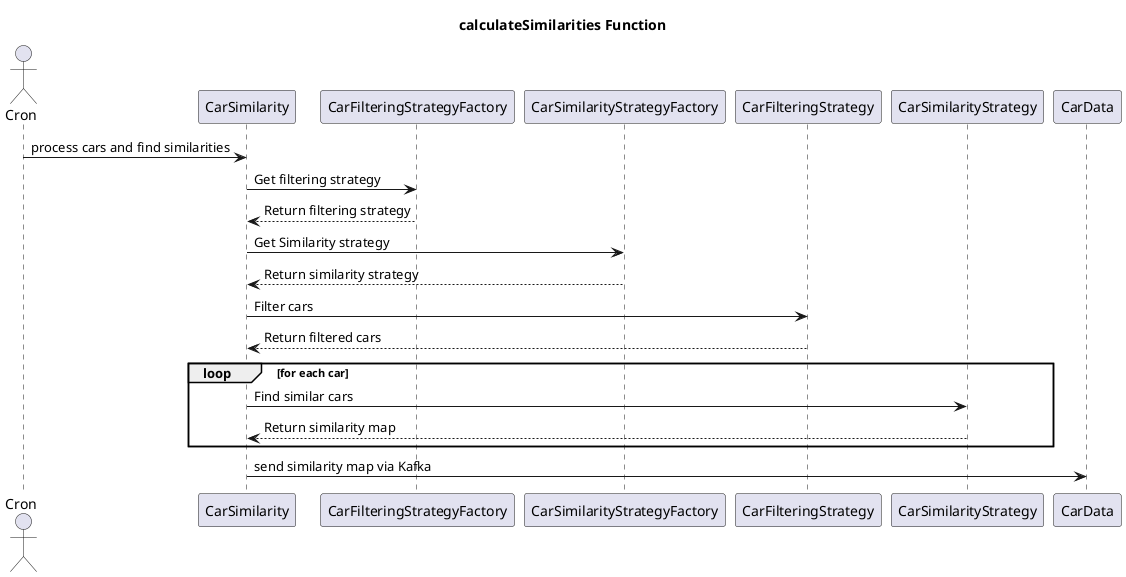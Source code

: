 @startuml
'autonumber

title calculateSimilarities Function

actor Cron

Cron -> CarSimilarity: process cars and find similarities
CarSimilarity -> CarFilteringStrategyFactory: Get filtering strategy
CarFilteringStrategyFactory --> CarSimilarity: Return filtering strategy

CarSimilarity -> CarSimilarityStrategyFactory: Get Similarity strategy
CarSimilarityStrategyFactory --> CarSimilarity: Return similarity strategy

CarSimilarity -> CarFilteringStrategy: Filter cars
CarFilteringStrategy --> CarSimilarity: Return filtered cars

loop for each car
    CarSimilarity -> CarSimilarityStrategy: Find similar cars
    CarSimilarityStrategy --> CarSimilarity: Return similarity map
end
CarSimilarity -> CarData: send similarity map via Kafka

@enduml